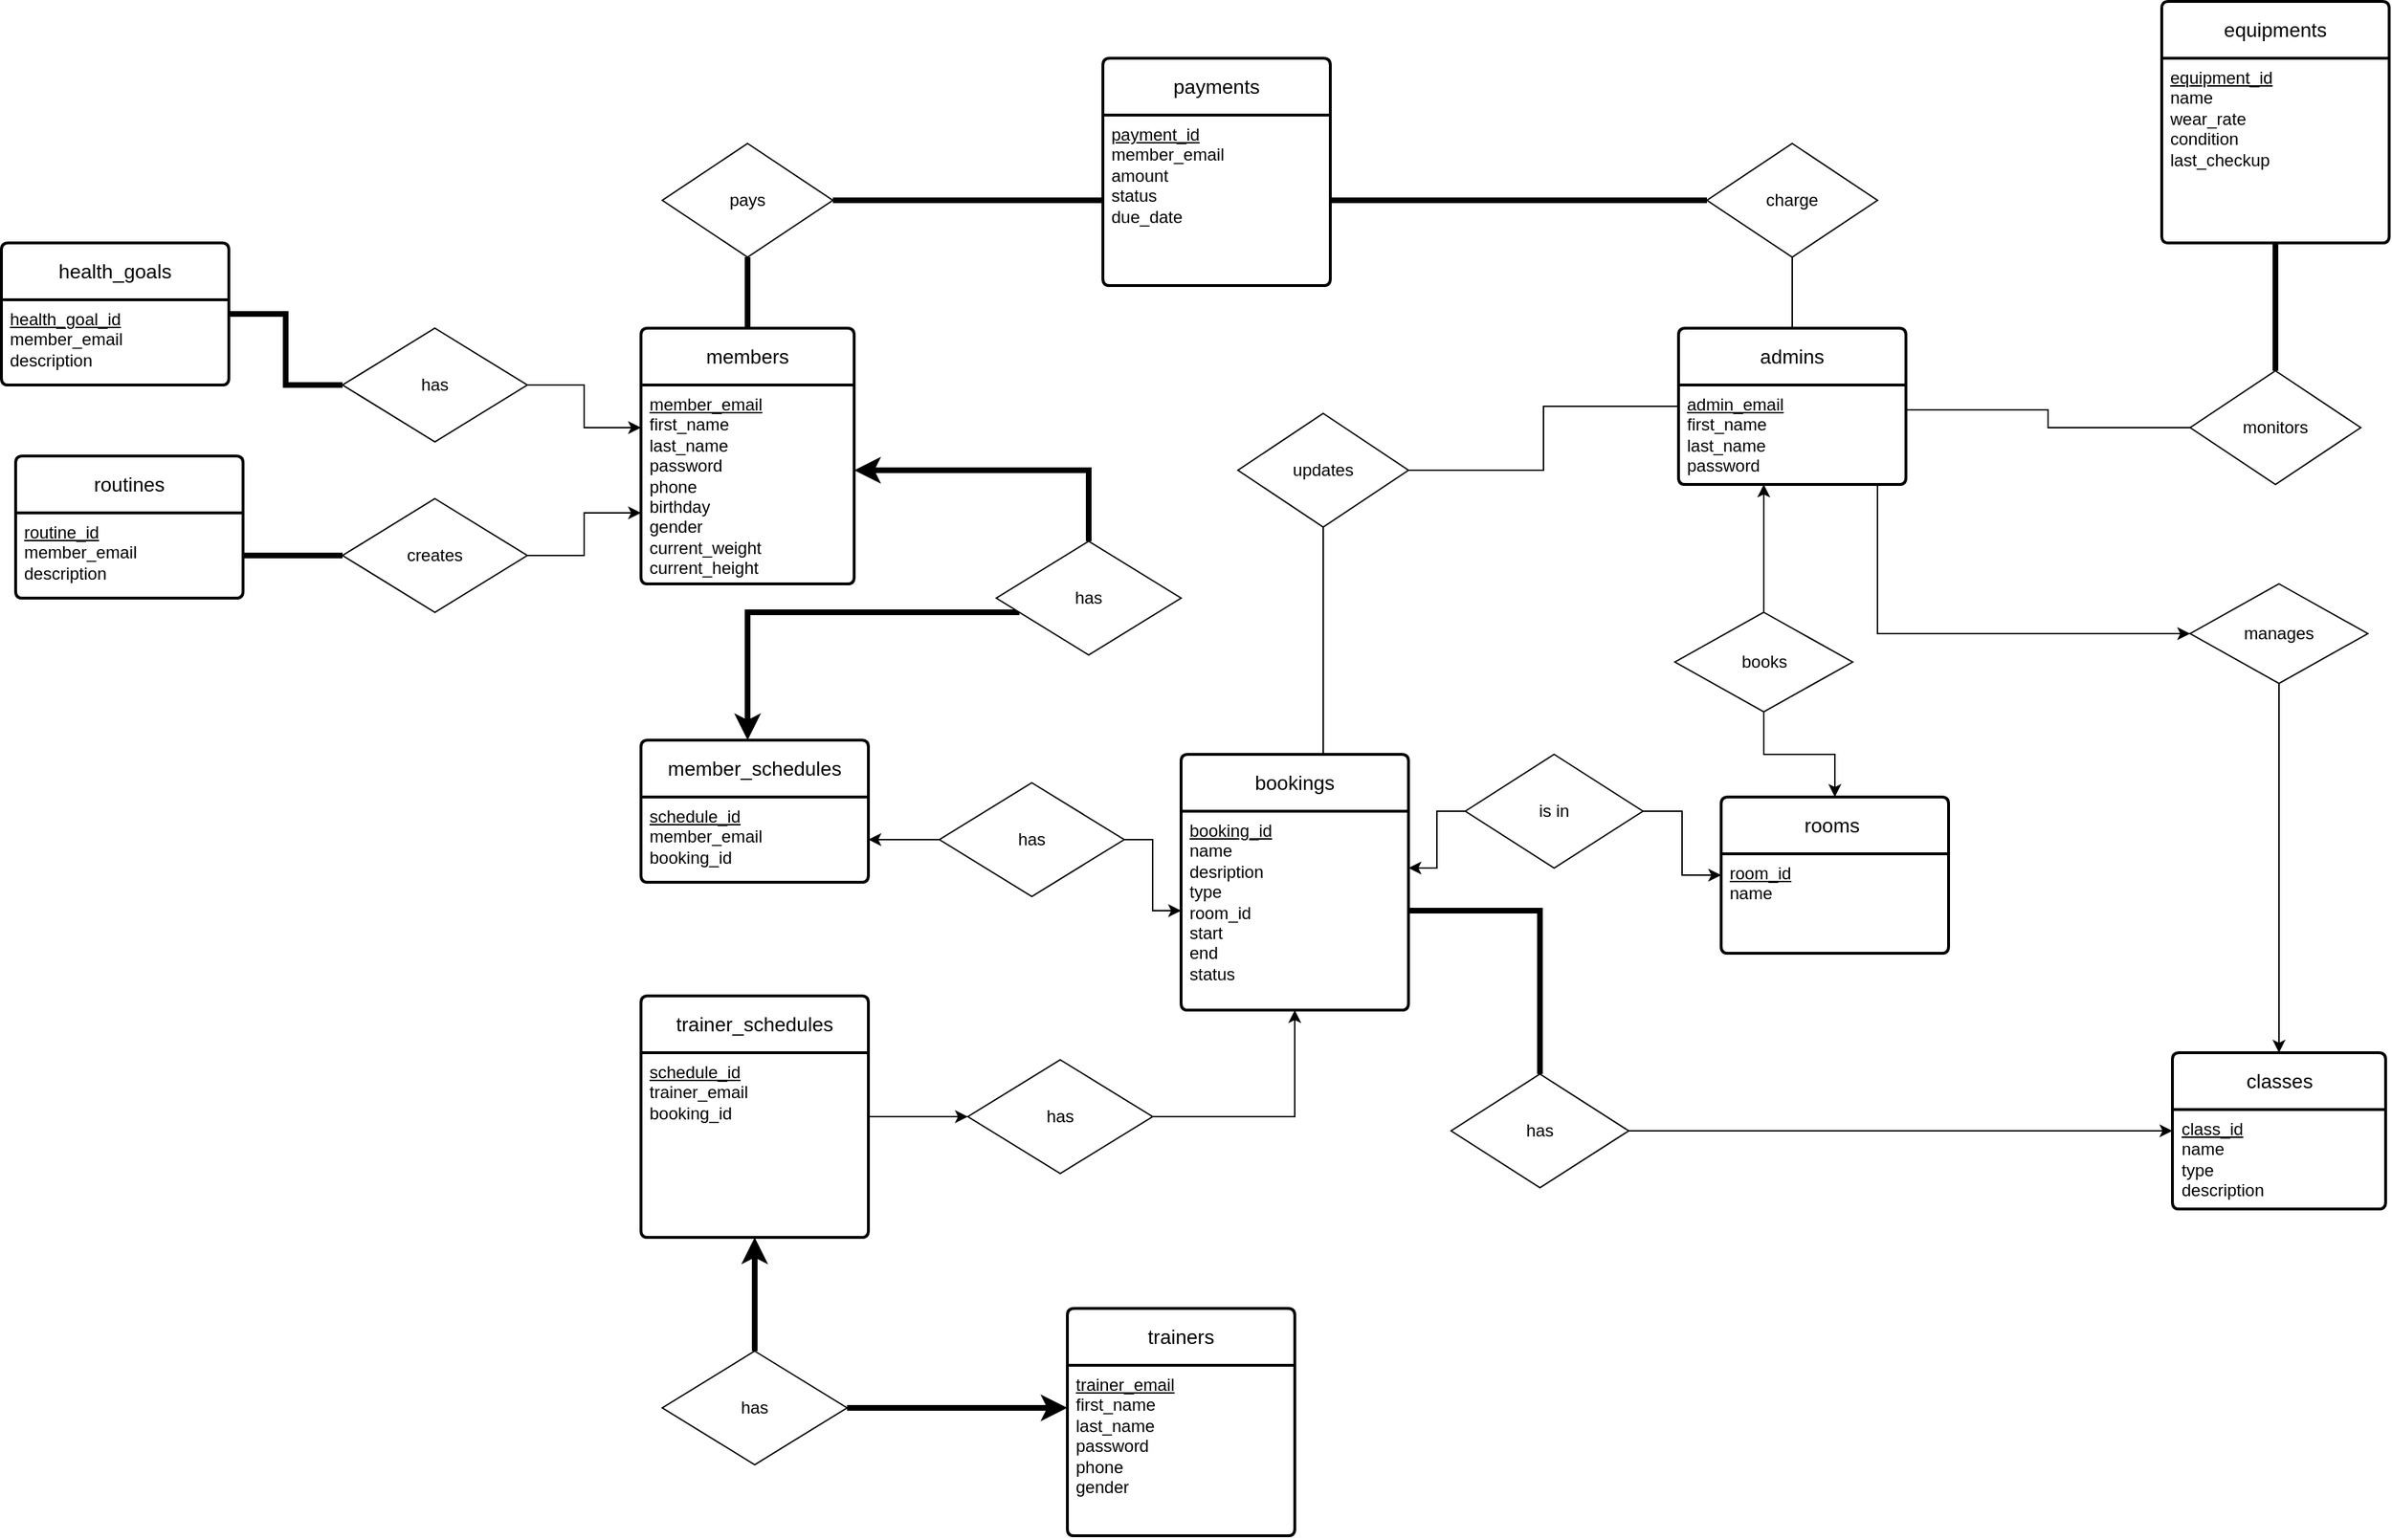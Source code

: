 <mxfile version="23.1.5" type="device" pages="3">
  <diagram name="uml" id="4G7bXzPP9IaNKN-uvetp">
    <mxGraphModel dx="2283" dy="798" grid="1" gridSize="10" guides="1" tooltips="1" connect="1" arrows="1" fold="1" page="0" pageScale="1" pageWidth="827" pageHeight="1169" math="0" shadow="0">
      <root>
        <mxCell id="0" />
        <mxCell id="1" parent="0" />
        <mxCell id="OYMvCbrC9KAhCQ8MRdoG-130" style="edgeStyle=orthogonalEdgeStyle;rounded=0;orthogonalLoop=1;jettySize=auto;html=1;exitX=0.5;exitY=0;exitDx=0;exitDy=0;entryX=0.5;entryY=1;entryDx=0;entryDy=0;endArrow=none;endFill=0;strokeWidth=4;" parent="1" source="kGv3nj2VXKhPonacH8l7-1" target="OYMvCbrC9KAhCQ8MRdoG-128" edge="1">
          <mxGeometry relative="1" as="geometry" />
        </mxCell>
        <mxCell id="kGv3nj2VXKhPonacH8l7-1" value="members" style="swimlane;childLayout=stackLayout;horizontal=1;startSize=40;horizontalStack=0;rounded=1;fontSize=14;fontStyle=0;strokeWidth=2;resizeParent=0;resizeLast=1;shadow=0;dashed=0;align=center;arcSize=4;whiteSpace=wrap;html=1;" parent="1" vertex="1">
          <mxGeometry x="-920" y="-50" width="150" height="180" as="geometry" />
        </mxCell>
        <mxCell id="kGv3nj2VXKhPonacH8l7-2" value="&lt;u&gt;member_email&lt;/u&gt;&lt;br&gt;&lt;div&gt;&lt;div&gt;&lt;div&gt;&lt;div&gt;&lt;/div&gt;&lt;/div&gt;&lt;/div&gt;&lt;div&gt;first_name&lt;/div&gt;&lt;div&gt;last_name&lt;/div&gt;&lt;div&gt;&lt;div&gt;password&lt;br&gt;&lt;div&gt;&lt;div&gt;&lt;span style=&quot;background-color: initial;&quot;&gt;phone&lt;/span&gt;&lt;br&gt;&lt;/div&gt;&lt;div&gt;birthday&lt;/div&gt;&lt;div&gt;gender&lt;/div&gt;&lt;div&gt;current_weight&lt;/div&gt;&lt;div&gt;current_height&lt;/div&gt;&lt;div&gt;&lt;br&gt;&lt;/div&gt;&lt;div&gt;&lt;br&gt;&lt;/div&gt;&lt;/div&gt;&lt;/div&gt;&lt;/div&gt;&lt;div&gt;&lt;br&gt;&lt;/div&gt;&lt;div&gt;&lt;br&gt;&lt;/div&gt;&lt;div&gt;&lt;br&gt;&lt;/div&gt;&lt;/div&gt;" style="align=left;strokeColor=none;fillColor=none;spacingLeft=4;fontSize=12;verticalAlign=top;resizable=0;rotatable=0;part=1;html=1;" parent="kGv3nj2VXKhPonacH8l7-1" vertex="1">
          <mxGeometry y="40" width="150" height="120" as="geometry" />
        </mxCell>
        <mxCell id="OYMvCbrC9KAhCQ8MRdoG-51" value="&lt;div&gt;&lt;div&gt;&lt;div&gt;&lt;br&gt;&lt;/div&gt;&lt;/div&gt;&lt;/div&gt;" style="align=left;strokeColor=none;fillColor=none;spacingLeft=4;fontSize=12;verticalAlign=top;resizable=0;rotatable=0;part=1;html=1;" parent="kGv3nj2VXKhPonacH8l7-1" vertex="1">
          <mxGeometry y="160" width="150" height="20" as="geometry" />
        </mxCell>
        <mxCell id="OYMvCbrC9KAhCQ8MRdoG-3" style="edgeStyle=orthogonalEdgeStyle;rounded=0;orthogonalLoop=1;jettySize=auto;html=1;exitX=0.5;exitY=1;exitDx=0;exitDy=0;" parent="kGv3nj2VXKhPonacH8l7-1" source="kGv3nj2VXKhPonacH8l7-2" target="kGv3nj2VXKhPonacH8l7-2" edge="1">
          <mxGeometry relative="1" as="geometry" />
        </mxCell>
        <mxCell id="OYMvCbrC9KAhCQ8MRdoG-1" value="trainers" style="swimlane;childLayout=stackLayout;horizontal=1;startSize=40;horizontalStack=0;rounded=1;fontSize=14;fontStyle=0;strokeWidth=2;resizeParent=0;resizeLast=1;shadow=0;align=center;arcSize=4;whiteSpace=wrap;html=1;" parent="1" vertex="1">
          <mxGeometry x="-620" y="640" width="160" height="160" as="geometry" />
        </mxCell>
        <mxCell id="OYMvCbrC9KAhCQ8MRdoG-2" value="&lt;div&gt;&lt;div&gt;&lt;u&gt;trainer_email&lt;/u&gt;&lt;/div&gt;&lt;div&gt;first_name&lt;/div&gt;&lt;div&gt;last_name&lt;/div&gt;&lt;div&gt;password&lt;/div&gt;&lt;div&gt;phone&lt;/div&gt;&lt;div&gt;gender&lt;/div&gt;&lt;div&gt;&lt;br&gt;&lt;/div&gt;&lt;div&gt;&lt;br&gt;&lt;/div&gt;&lt;/div&gt;" style="align=left;strokeColor=none;fillColor=none;spacingLeft=4;fontSize=12;verticalAlign=top;resizable=0;rotatable=0;part=1;html=1;" parent="OYMvCbrC9KAhCQ8MRdoG-1" vertex="1">
          <mxGeometry y="40" width="160" height="120" as="geometry" />
        </mxCell>
        <mxCell id="OYMvCbrC9KAhCQ8MRdoG-5" value="admins" style="swimlane;childLayout=stackLayout;horizontal=1;startSize=40;horizontalStack=0;rounded=1;fontSize=14;fontStyle=0;strokeWidth=2;resizeParent=0;resizeLast=1;shadow=0;dashed=0;align=center;arcSize=4;whiteSpace=wrap;html=1;" parent="1" vertex="1">
          <mxGeometry x="-190" y="-50" width="160" height="110" as="geometry" />
        </mxCell>
        <mxCell id="OYMvCbrC9KAhCQ8MRdoG-6" value="&lt;u&gt;admin_email&lt;/u&gt;&lt;br&gt;&lt;div&gt;&lt;div&gt;first_name&lt;/div&gt;&lt;div&gt;last_name&lt;/div&gt;&lt;div&gt;password&lt;/div&gt;&lt;div&gt;&lt;br&gt;&lt;/div&gt;&lt;div&gt;&lt;br&gt;&lt;/div&gt;&lt;div&gt;&lt;br&gt;&lt;/div&gt;&lt;div&gt;&lt;br&gt;&lt;/div&gt;&lt;/div&gt;" style="align=left;strokeColor=none;fillColor=none;spacingLeft=4;fontSize=12;verticalAlign=top;resizable=0;rotatable=0;part=1;html=1;" parent="OYMvCbrC9KAhCQ8MRdoG-5" vertex="1">
          <mxGeometry y="40" width="160" height="70" as="geometry" />
        </mxCell>
        <mxCell id="OYMvCbrC9KAhCQ8MRdoG-7" value="health_goals" style="swimlane;childLayout=stackLayout;horizontal=1;startSize=40;horizontalStack=0;rounded=1;fontSize=14;fontStyle=0;strokeWidth=2;resizeParent=0;resizeLast=1;shadow=0;dashed=0;align=center;arcSize=4;whiteSpace=wrap;html=1;" parent="1" vertex="1">
          <mxGeometry x="-1370" y="-110" width="160" height="100" as="geometry" />
        </mxCell>
        <mxCell id="OYMvCbrC9KAhCQ8MRdoG-8" value="&lt;div&gt;&lt;u&gt;health_goal_id&lt;/u&gt;&lt;/div&gt;&lt;div&gt;member_email&lt;/div&gt;&lt;div&gt;&lt;span style=&quot;background-color: initial;&quot;&gt;description&lt;/span&gt;&lt;/div&gt;&lt;div&gt;&lt;br&gt;&lt;/div&gt;" style="align=left;strokeColor=none;fillColor=none;spacingLeft=4;fontSize=12;verticalAlign=top;resizable=0;rotatable=0;part=1;html=1;" parent="OYMvCbrC9KAhCQ8MRdoG-7" vertex="1">
          <mxGeometry y="40" width="160" height="60" as="geometry" />
        </mxCell>
        <mxCell id="OYMvCbrC9KAhCQ8MRdoG-9" style="edgeStyle=orthogonalEdgeStyle;rounded=0;orthogonalLoop=1;jettySize=auto;html=1;exitX=0.5;exitY=1;exitDx=0;exitDy=0;" parent="OYMvCbrC9KAhCQ8MRdoG-7" source="OYMvCbrC9KAhCQ8MRdoG-8" target="OYMvCbrC9KAhCQ8MRdoG-8" edge="1">
          <mxGeometry relative="1" as="geometry" />
        </mxCell>
        <mxCell id="OYMvCbrC9KAhCQ8MRdoG-13" value="member_schedules" style="swimlane;childLayout=stackLayout;horizontal=1;startSize=40;horizontalStack=0;rounded=1;fontSize=14;fontStyle=0;strokeWidth=2;resizeParent=0;resizeLast=1;shadow=0;dashed=0;align=center;arcSize=4;whiteSpace=wrap;html=1;" parent="1" vertex="1">
          <mxGeometry x="-920" y="240" width="160" height="100" as="geometry" />
        </mxCell>
        <mxCell id="OYMvCbrC9KAhCQ8MRdoG-14" value="&lt;u&gt;schedule_id&lt;/u&gt;&lt;div&gt;member_email&lt;br&gt;&lt;div&gt;booking_id&lt;/div&gt;&lt;div&gt;&lt;u&gt;&lt;br&gt;&lt;/u&gt;&lt;/div&gt;&lt;div&gt;&lt;u&gt;&lt;br&gt;&lt;/u&gt;&lt;/div&gt;&lt;/div&gt;" style="align=left;strokeColor=none;fillColor=none;spacingLeft=4;fontSize=12;verticalAlign=top;resizable=0;rotatable=0;part=1;html=1;" parent="OYMvCbrC9KAhCQ8MRdoG-13" vertex="1">
          <mxGeometry y="40" width="160" height="60" as="geometry" />
        </mxCell>
        <mxCell id="OYMvCbrC9KAhCQ8MRdoG-15" style="edgeStyle=orthogonalEdgeStyle;rounded=0;orthogonalLoop=1;jettySize=auto;html=1;exitX=0.5;exitY=1;exitDx=0;exitDy=0;" parent="OYMvCbrC9KAhCQ8MRdoG-13" source="OYMvCbrC9KAhCQ8MRdoG-14" target="OYMvCbrC9KAhCQ8MRdoG-14" edge="1">
          <mxGeometry relative="1" as="geometry" />
        </mxCell>
        <mxCell id="OYMvCbrC9KAhCQ8MRdoG-20" value="classes" style="swimlane;childLayout=stackLayout;horizontal=1;startSize=40;horizontalStack=0;rounded=1;fontSize=14;fontStyle=0;strokeWidth=2;resizeParent=0;resizeLast=1;shadow=0;dashed=0;align=center;arcSize=4;whiteSpace=wrap;html=1;" parent="1" vertex="1">
          <mxGeometry x="157.5" y="460" width="150" height="110" as="geometry" />
        </mxCell>
        <mxCell id="OYMvCbrC9KAhCQ8MRdoG-21" value="&lt;div&gt;&lt;u&gt;class_id&lt;/u&gt;&lt;/div&gt;&lt;div&gt;name&lt;/div&gt;&lt;div&gt;&lt;span style=&quot;background-color: initial;&quot;&gt;type&amp;nbsp;&lt;/span&gt;&lt;br&gt;&lt;/div&gt;&lt;div&gt;description&lt;/div&gt;&lt;div&gt;&lt;br&gt;&lt;/div&gt;&lt;div&gt;&lt;br&gt;&lt;/div&gt;" style="align=left;strokeColor=none;fillColor=none;spacingLeft=4;fontSize=12;verticalAlign=top;resizable=0;rotatable=0;part=1;html=1;" parent="OYMvCbrC9KAhCQ8MRdoG-20" vertex="1">
          <mxGeometry y="40" width="150" height="70" as="geometry" />
        </mxCell>
        <mxCell id="OYMvCbrC9KAhCQ8MRdoG-22" style="edgeStyle=orthogonalEdgeStyle;rounded=0;orthogonalLoop=1;jettySize=auto;html=1;exitX=0.5;exitY=1;exitDx=0;exitDy=0;" parent="OYMvCbrC9KAhCQ8MRdoG-20" source="OYMvCbrC9KAhCQ8MRdoG-21" target="OYMvCbrC9KAhCQ8MRdoG-21" edge="1">
          <mxGeometry relative="1" as="geometry" />
        </mxCell>
        <mxCell id="OYMvCbrC9KAhCQ8MRdoG-155" style="edgeStyle=orthogonalEdgeStyle;rounded=0;orthogonalLoop=1;jettySize=auto;html=1;entryX=0.5;entryY=1;entryDx=0;entryDy=0;endArrow=none;endFill=0;" parent="1" source="MQTg_DrrZjfdQlE8PDyM-27" target="OYMvCbrC9KAhCQ8MRdoG-66" edge="1">
          <mxGeometry relative="1" as="geometry">
            <mxPoint x="-490" y="430" as="sourcePoint" />
            <Array as="points">
              <mxPoint x="-490" y="320" />
              <mxPoint x="-420" y="320" />
            </Array>
          </mxGeometry>
        </mxCell>
        <mxCell id="OYMvCbrC9KAhCQ8MRdoG-55" value="equipments" style="swimlane;childLayout=stackLayout;horizontal=1;startSize=40;horizontalStack=0;rounded=1;fontSize=14;fontStyle=0;strokeWidth=2;resizeParent=0;resizeLast=1;shadow=0;dashed=0;align=center;arcSize=4;whiteSpace=wrap;html=1;" parent="1" vertex="1">
          <mxGeometry x="150" y="-280" width="160" height="170" as="geometry" />
        </mxCell>
        <mxCell id="OYMvCbrC9KAhCQ8MRdoG-56" value="&lt;div&gt;&lt;div&gt;&lt;u&gt;equipment_id&lt;/u&gt;&lt;/div&gt;&lt;/div&gt;&lt;div&gt;name&lt;/div&gt;&lt;div&gt;wear_rate&lt;/div&gt;&lt;div&gt;condition&lt;/div&gt;&lt;div&gt;last_checkup&amp;nbsp;&lt;/div&gt;" style="align=left;strokeColor=none;fillColor=none;spacingLeft=4;fontSize=12;verticalAlign=top;resizable=0;rotatable=0;part=1;html=1;" parent="OYMvCbrC9KAhCQ8MRdoG-55" vertex="1">
          <mxGeometry y="40" width="160" height="130" as="geometry" />
        </mxCell>
        <mxCell id="OYMvCbrC9KAhCQ8MRdoG-157" style="edgeStyle=orthogonalEdgeStyle;rounded=0;orthogonalLoop=1;jettySize=auto;html=1;strokeWidth=1;endArrow=none;endFill=0;" parent="1" source="OYMvCbrC9KAhCQ8MRdoG-66" target="OYMvCbrC9KAhCQ8MRdoG-5" edge="1">
          <mxGeometry relative="1" as="geometry">
            <Array as="points" />
          </mxGeometry>
        </mxCell>
        <mxCell id="OYMvCbrC9KAhCQ8MRdoG-66" value="updates" style="rhombus;whiteSpace=wrap;html=1;" parent="1" vertex="1">
          <mxGeometry x="-500" y="10" width="120" height="80" as="geometry" />
        </mxCell>
        <mxCell id="OYMvCbrC9KAhCQ8MRdoG-72" value="payments" style="swimlane;childLayout=stackLayout;horizontal=1;startSize=40;horizontalStack=0;rounded=1;fontSize=14;fontStyle=0;strokeWidth=2;resizeParent=0;resizeLast=1;shadow=0;dashed=0;align=center;arcSize=4;whiteSpace=wrap;html=1;" parent="1" vertex="1">
          <mxGeometry x="-595" y="-240" width="160" height="160" as="geometry" />
        </mxCell>
        <mxCell id="OYMvCbrC9KAhCQ8MRdoG-73" value="&lt;div&gt;&lt;u&gt;payment_id&lt;/u&gt;&lt;/div&gt;member_email&lt;br&gt;&lt;div&gt;amount&lt;/div&gt;&lt;div&gt;status&lt;/div&gt;&lt;div&gt;due_date&lt;/div&gt;" style="align=left;strokeColor=none;fillColor=none;spacingLeft=4;fontSize=12;verticalAlign=top;resizable=0;rotatable=0;part=1;html=1;" parent="OYMvCbrC9KAhCQ8MRdoG-72" vertex="1">
          <mxGeometry y="40" width="160" height="120" as="geometry" />
        </mxCell>
        <mxCell id="OYMvCbrC9KAhCQ8MRdoG-74" style="edgeStyle=orthogonalEdgeStyle;rounded=0;orthogonalLoop=1;jettySize=auto;html=1;exitX=0.5;exitY=1;exitDx=0;exitDy=0;" parent="OYMvCbrC9KAhCQ8MRdoG-72" source="OYMvCbrC9KAhCQ8MRdoG-73" target="OYMvCbrC9KAhCQ8MRdoG-73" edge="1">
          <mxGeometry relative="1" as="geometry" />
        </mxCell>
        <mxCell id="S9ZsBL9XNkuuEp8Thbzr-3" style="edgeStyle=orthogonalEdgeStyle;rounded=0;orthogonalLoop=1;jettySize=auto;html=1;" edge="1" parent="1" source="OYMvCbrC9KAhCQ8MRdoG-76" target="S9ZsBL9XNkuuEp8Thbzr-2">
          <mxGeometry relative="1" as="geometry">
            <Array as="points">
              <mxPoint x="-760" y="490" />
              <mxPoint x="-760" y="490" />
            </Array>
          </mxGeometry>
        </mxCell>
        <mxCell id="OYMvCbrC9KAhCQ8MRdoG-76" value="trainer_schedules" style="swimlane;childLayout=stackLayout;horizontal=1;startSize=40;horizontalStack=0;rounded=1;fontSize=14;fontStyle=0;strokeWidth=2;resizeParent=0;resizeLast=1;shadow=0;dashed=0;align=center;arcSize=4;whiteSpace=wrap;html=1;" parent="1" vertex="1">
          <mxGeometry x="-920" y="420" width="160" height="170" as="geometry" />
        </mxCell>
        <mxCell id="OYMvCbrC9KAhCQ8MRdoG-77" value="&lt;u&gt;schedule_id&lt;/u&gt;&lt;div&gt;trainer_email&lt;/div&gt;&lt;div&gt;booking_id&lt;/div&gt;" style="align=left;strokeColor=none;fillColor=none;spacingLeft=4;fontSize=12;verticalAlign=top;resizable=0;rotatable=0;part=1;html=1;" parent="OYMvCbrC9KAhCQ8MRdoG-76" vertex="1">
          <mxGeometry y="40" width="160" height="130" as="geometry" />
        </mxCell>
        <mxCell id="OYMvCbrC9KAhCQ8MRdoG-89" value="has" style="rhombus;whiteSpace=wrap;html=1;" parent="1" vertex="1">
          <mxGeometry x="-350" y="475" width="125" height="80" as="geometry" />
        </mxCell>
        <mxCell id="OYMvCbrC9KAhCQ8MRdoG-131" style="edgeStyle=orthogonalEdgeStyle;rounded=0;orthogonalLoop=1;jettySize=auto;html=1;entryX=0;entryY=0.5;entryDx=0;entryDy=0;endArrow=none;endFill=0;strokeWidth=4;" parent="1" source="OYMvCbrC9KAhCQ8MRdoG-128" target="OYMvCbrC9KAhCQ8MRdoG-73" edge="1">
          <mxGeometry relative="1" as="geometry" />
        </mxCell>
        <mxCell id="OYMvCbrC9KAhCQ8MRdoG-128" value="pays" style="rhombus;whiteSpace=wrap;html=1;" parent="1" vertex="1">
          <mxGeometry x="-905" y="-180" width="120" height="80" as="geometry" />
        </mxCell>
        <mxCell id="OYMvCbrC9KAhCQ8MRdoG-134" style="edgeStyle=orthogonalEdgeStyle;rounded=0;orthogonalLoop=1;jettySize=auto;html=1;entryX=0.5;entryY=0;entryDx=0;entryDy=0;strokeWidth=1;endArrow=none;endFill=0;exitX=0.5;exitY=1;exitDx=0;exitDy=0;" parent="1" source="OYMvCbrC9KAhCQ8MRdoG-132" target="OYMvCbrC9KAhCQ8MRdoG-5" edge="1">
          <mxGeometry relative="1" as="geometry" />
        </mxCell>
        <mxCell id="OYMvCbrC9KAhCQ8MRdoG-132" value="charge" style="rhombus;whiteSpace=wrap;html=1;" parent="1" vertex="1">
          <mxGeometry x="-170" y="-180" width="120" height="80" as="geometry" />
        </mxCell>
        <mxCell id="OYMvCbrC9KAhCQ8MRdoG-133" style="edgeStyle=orthogonalEdgeStyle;rounded=0;orthogonalLoop=1;jettySize=auto;html=1;exitX=1;exitY=0.5;exitDx=0;exitDy=0;entryX=0;entryY=0.5;entryDx=0;entryDy=0;endArrow=none;endFill=0;strokeWidth=4;" parent="1" source="OYMvCbrC9KAhCQ8MRdoG-73" target="OYMvCbrC9KAhCQ8MRdoG-132" edge="1">
          <mxGeometry relative="1" as="geometry">
            <Array as="points">
              <mxPoint x="-250" y="-140" />
              <mxPoint x="-250" y="-140" />
            </Array>
          </mxGeometry>
        </mxCell>
        <mxCell id="OYMvCbrC9KAhCQ8MRdoG-138" style="edgeStyle=orthogonalEdgeStyle;rounded=0;orthogonalLoop=1;jettySize=auto;html=1;entryX=0.5;entryY=1;entryDx=0;entryDy=0;endArrow=none;endFill=0;strokeWidth=4;" parent="1" source="OYMvCbrC9KAhCQ8MRdoG-136" target="OYMvCbrC9KAhCQ8MRdoG-56" edge="1">
          <mxGeometry relative="1" as="geometry" />
        </mxCell>
        <mxCell id="OYMvCbrC9KAhCQ8MRdoG-136" value="monitors" style="rhombus;whiteSpace=wrap;html=1;" parent="1" vertex="1">
          <mxGeometry x="170" y="-20" width="120" height="80" as="geometry" />
        </mxCell>
        <mxCell id="OYMvCbrC9KAhCQ8MRdoG-159" style="edgeStyle=orthogonalEdgeStyle;rounded=0;orthogonalLoop=1;jettySize=auto;html=1;exitX=1;exitY=0.25;exitDx=0;exitDy=0;entryX=0;entryY=0.5;entryDx=0;entryDy=0;endArrow=none;endFill=0;" parent="1" source="OYMvCbrC9KAhCQ8MRdoG-6" target="OYMvCbrC9KAhCQ8MRdoG-136" edge="1">
          <mxGeometry relative="1" as="geometry" />
        </mxCell>
        <mxCell id="OYMvCbrC9KAhCQ8MRdoG-162" style="edgeStyle=orthogonalEdgeStyle;rounded=0;orthogonalLoop=1;jettySize=auto;html=1;entryX=0.5;entryY=0;entryDx=0;entryDy=0;" parent="1" source="OYMvCbrC9KAhCQ8MRdoG-160" target="OYMvCbrC9KAhCQ8MRdoG-20" edge="1">
          <mxGeometry relative="1" as="geometry" />
        </mxCell>
        <mxCell id="OYMvCbrC9KAhCQ8MRdoG-160" value="manages" style="rhombus;whiteSpace=wrap;html=1;" parent="1" vertex="1">
          <mxGeometry x="170" y="130" width="125" height="70" as="geometry" />
        </mxCell>
        <mxCell id="OYMvCbrC9KAhCQ8MRdoG-161" style="edgeStyle=orthogonalEdgeStyle;rounded=0;orthogonalLoop=1;jettySize=auto;html=1;entryX=0;entryY=0.5;entryDx=0;entryDy=0;" parent="1" target="OYMvCbrC9KAhCQ8MRdoG-160" edge="1" source="OYMvCbrC9KAhCQ8MRdoG-5">
          <mxGeometry relative="1" as="geometry">
            <Array as="points">
              <mxPoint x="-50" y="165" />
            </Array>
            <mxPoint x="-170" y="120" as="sourcePoint" />
            <mxPoint x="-160" y="240" as="targetPoint" />
          </mxGeometry>
        </mxCell>
        <mxCell id="OYMvCbrC9KAhCQ8MRdoG-163" style="edgeStyle=orthogonalEdgeStyle;rounded=0;orthogonalLoop=1;jettySize=auto;html=1;strokeWidth=4;endArrow=none;endFill=0;" parent="1" source="MQTg_DrrZjfdQlE8PDyM-28" target="OYMvCbrC9KAhCQ8MRdoG-89" edge="1">
          <mxGeometry relative="1" as="geometry">
            <Array as="points" />
            <mxPoint x="-450" y="540.0" as="sourcePoint" />
          </mxGeometry>
        </mxCell>
        <mxCell id="OYMvCbrC9KAhCQ8MRdoG-164" style="edgeStyle=orthogonalEdgeStyle;rounded=0;orthogonalLoop=1;jettySize=auto;html=1;exitX=1;exitY=0.5;exitDx=0;exitDy=0;" parent="1" source="OYMvCbrC9KAhCQ8MRdoG-89" target="OYMvCbrC9KAhCQ8MRdoG-20" edge="1">
          <mxGeometry relative="1" as="geometry">
            <Array as="points" />
          </mxGeometry>
        </mxCell>
        <mxCell id="VX4ggcvhtz2IHD30wVEg-1" style="edgeStyle=orthogonalEdgeStyle;rounded=0;orthogonalLoop=1;jettySize=auto;html=1;entryX=0;entryY=0.25;entryDx=0;entryDy=0;strokeWidth=4;" parent="1" source="OYMvCbrC9KAhCQ8MRdoG-165" target="OYMvCbrC9KAhCQ8MRdoG-2" edge="1">
          <mxGeometry relative="1" as="geometry" />
        </mxCell>
        <mxCell id="OYMvCbrC9KAhCQ8MRdoG-165" value="has" style="rhombus;whiteSpace=wrap;html=1;" parent="1" vertex="1">
          <mxGeometry x="-905" y="670" width="130" height="80" as="geometry" />
        </mxCell>
        <mxCell id="OYMvCbrC9KAhCQ8MRdoG-168" style="edgeStyle=orthogonalEdgeStyle;rounded=0;orthogonalLoop=1;jettySize=auto;html=1;strokeWidth=4;" parent="1" source="OYMvCbrC9KAhCQ8MRdoG-165" target="OYMvCbrC9KAhCQ8MRdoG-76" edge="1">
          <mxGeometry relative="1" as="geometry" />
        </mxCell>
        <mxCell id="OYMvCbrC9KAhCQ8MRdoG-172" style="edgeStyle=orthogonalEdgeStyle;rounded=0;orthogonalLoop=1;jettySize=auto;html=1;strokeWidth=4;" parent="1" source="OYMvCbrC9KAhCQ8MRdoG-171" target="kGv3nj2VXKhPonacH8l7-1" edge="1">
          <mxGeometry relative="1" as="geometry">
            <Array as="points">
              <mxPoint x="-740" y="50" />
              <mxPoint x="-740" y="50" />
            </Array>
          </mxGeometry>
        </mxCell>
        <mxCell id="OYMvCbrC9KAhCQ8MRdoG-173" style="edgeStyle=orthogonalEdgeStyle;rounded=0;orthogonalLoop=1;jettySize=auto;html=1;strokeWidth=4;" parent="1" source="OYMvCbrC9KAhCQ8MRdoG-171" target="OYMvCbrC9KAhCQ8MRdoG-13" edge="1">
          <mxGeometry relative="1" as="geometry">
            <Array as="points">
              <mxPoint x="-845" y="150" />
            </Array>
          </mxGeometry>
        </mxCell>
        <mxCell id="OYMvCbrC9KAhCQ8MRdoG-171" value="has" style="rhombus;whiteSpace=wrap;html=1;" parent="1" vertex="1">
          <mxGeometry x="-670" y="100" width="130" height="80" as="geometry" />
        </mxCell>
        <mxCell id="OYMvCbrC9KAhCQ8MRdoG-183" style="edgeStyle=orthogonalEdgeStyle;rounded=0;orthogonalLoop=1;jettySize=auto;html=1;entryX=0;entryY=0.25;entryDx=0;entryDy=0;strokeWidth=1;endArrow=classic;endFill=1;" parent="1" source="OYMvCbrC9KAhCQ8MRdoG-182" target="kGv3nj2VXKhPonacH8l7-2" edge="1">
          <mxGeometry relative="1" as="geometry" />
        </mxCell>
        <mxCell id="OYMvCbrC9KAhCQ8MRdoG-185" style="edgeStyle=orthogonalEdgeStyle;rounded=0;orthogonalLoop=1;jettySize=auto;html=1;entryX=1;entryY=0.5;entryDx=0;entryDy=0;strokeWidth=4;endArrow=none;endFill=0;" parent="1" source="OYMvCbrC9KAhCQ8MRdoG-182" target="OYMvCbrC9KAhCQ8MRdoG-7" edge="1">
          <mxGeometry relative="1" as="geometry" />
        </mxCell>
        <mxCell id="OYMvCbrC9KAhCQ8MRdoG-182" value="has" style="rhombus;whiteSpace=wrap;html=1;" parent="1" vertex="1">
          <mxGeometry x="-1130" y="-50" width="130" height="80" as="geometry" />
        </mxCell>
        <mxCell id="OYMvCbrC9KAhCQ8MRdoG-186" value="routines" style="swimlane;childLayout=stackLayout;horizontal=1;startSize=40;horizontalStack=0;rounded=1;fontSize=14;fontStyle=0;strokeWidth=2;resizeParent=0;resizeLast=1;shadow=0;dashed=0;align=center;arcSize=4;whiteSpace=wrap;html=1;" parent="1" vertex="1">
          <mxGeometry x="-1360" y="40" width="160" height="100" as="geometry" />
        </mxCell>
        <mxCell id="OYMvCbrC9KAhCQ8MRdoG-187" value="&lt;div&gt;&lt;u&gt;routine_id&lt;/u&gt;&lt;/div&gt;&lt;div&gt;member_email&lt;span style=&quot;background-color: initial;&quot;&gt;&lt;br&gt;&lt;/span&gt;&lt;/div&gt;&lt;div&gt;&lt;span style=&quot;background-color: initial;&quot;&gt;description&lt;/span&gt;&lt;br&gt;&lt;/div&gt;" style="align=left;strokeColor=none;fillColor=none;spacingLeft=4;fontSize=12;verticalAlign=top;resizable=0;rotatable=0;part=1;html=1;" parent="OYMvCbrC9KAhCQ8MRdoG-186" vertex="1">
          <mxGeometry y="40" width="160" height="60" as="geometry" />
        </mxCell>
        <mxCell id="OYMvCbrC9KAhCQ8MRdoG-188" style="edgeStyle=orthogonalEdgeStyle;rounded=0;orthogonalLoop=1;jettySize=auto;html=1;exitX=0.5;exitY=1;exitDx=0;exitDy=0;" parent="OYMvCbrC9KAhCQ8MRdoG-186" source="OYMvCbrC9KAhCQ8MRdoG-187" target="OYMvCbrC9KAhCQ8MRdoG-187" edge="1">
          <mxGeometry relative="1" as="geometry" />
        </mxCell>
        <mxCell id="OYMvCbrC9KAhCQ8MRdoG-190" style="edgeStyle=orthogonalEdgeStyle;rounded=0;orthogonalLoop=1;jettySize=auto;html=1;entryX=0;entryY=0.75;entryDx=0;entryDy=0;strokeWidth=1;endArrow=classic;endFill=1;" parent="1" source="OYMvCbrC9KAhCQ8MRdoG-189" target="kGv3nj2VXKhPonacH8l7-2" edge="1">
          <mxGeometry relative="1" as="geometry" />
        </mxCell>
        <mxCell id="OYMvCbrC9KAhCQ8MRdoG-191" style="edgeStyle=orthogonalEdgeStyle;rounded=0;orthogonalLoop=1;jettySize=auto;html=1;exitX=0;exitY=0.5;exitDx=0;exitDy=0;entryX=1;entryY=0.5;entryDx=0;entryDy=0;strokeWidth=4;endArrow=none;endFill=0;" parent="1" source="OYMvCbrC9KAhCQ8MRdoG-189" target="OYMvCbrC9KAhCQ8MRdoG-187" edge="1">
          <mxGeometry relative="1" as="geometry" />
        </mxCell>
        <mxCell id="OYMvCbrC9KAhCQ8MRdoG-189" value="creates" style="rhombus;whiteSpace=wrap;html=1;" parent="1" vertex="1">
          <mxGeometry x="-1130" y="70" width="130" height="80" as="geometry" />
        </mxCell>
        <mxCell id="VX4ggcvhtz2IHD30wVEg-6" value="rooms&amp;nbsp;" style="swimlane;childLayout=stackLayout;horizontal=1;startSize=40;horizontalStack=0;rounded=1;fontSize=14;fontStyle=0;strokeWidth=2;resizeParent=0;resizeLast=1;shadow=0;dashed=0;align=center;arcSize=4;whiteSpace=wrap;html=1;" parent="1" vertex="1">
          <mxGeometry x="-160" y="280" width="160" height="110" as="geometry" />
        </mxCell>
        <mxCell id="VX4ggcvhtz2IHD30wVEg-7" value="&lt;div&gt;&lt;u&gt;room_id&lt;/u&gt;&lt;/div&gt;&lt;div&gt;name&lt;/div&gt;" style="align=left;strokeColor=none;fillColor=none;spacingLeft=4;fontSize=12;verticalAlign=top;resizable=0;rotatable=0;part=1;html=1;" parent="VX4ggcvhtz2IHD30wVEg-6" vertex="1">
          <mxGeometry y="40" width="160" height="70" as="geometry" />
        </mxCell>
        <mxCell id="VX4ggcvhtz2IHD30wVEg-8" style="edgeStyle=orthogonalEdgeStyle;rounded=0;orthogonalLoop=1;jettySize=auto;html=1;exitX=0.5;exitY=1;exitDx=0;exitDy=0;" parent="VX4ggcvhtz2IHD30wVEg-6" source="VX4ggcvhtz2IHD30wVEg-7" target="VX4ggcvhtz2IHD30wVEg-7" edge="1">
          <mxGeometry relative="1" as="geometry" />
        </mxCell>
        <mxCell id="VX4ggcvhtz2IHD30wVEg-12" style="edgeStyle=orthogonalEdgeStyle;rounded=0;orthogonalLoop=1;jettySize=auto;html=1;" parent="1" source="VX4ggcvhtz2IHD30wVEg-9" target="OYMvCbrC9KAhCQ8MRdoG-5" edge="1">
          <mxGeometry relative="1" as="geometry">
            <Array as="points">
              <mxPoint x="-140" y="170" />
            </Array>
          </mxGeometry>
        </mxCell>
        <mxCell id="VX4ggcvhtz2IHD30wVEg-13" style="edgeStyle=orthogonalEdgeStyle;rounded=0;orthogonalLoop=1;jettySize=auto;html=1;" parent="1" source="VX4ggcvhtz2IHD30wVEg-9" target="VX4ggcvhtz2IHD30wVEg-6" edge="1">
          <mxGeometry relative="1" as="geometry" />
        </mxCell>
        <mxCell id="VX4ggcvhtz2IHD30wVEg-9" value="books" style="rhombus;whiteSpace=wrap;html=1;" parent="1" vertex="1">
          <mxGeometry x="-192.5" y="150" width="125" height="70" as="geometry" />
        </mxCell>
        <mxCell id="MQTg_DrrZjfdQlE8PDyM-27" value="bookings" style="swimlane;childLayout=stackLayout;horizontal=1;startSize=40;horizontalStack=0;rounded=1;fontSize=14;fontStyle=0;strokeWidth=2;resizeParent=0;resizeLast=1;shadow=0;dashed=0;align=center;arcSize=4;whiteSpace=wrap;html=1;" parent="1" vertex="1">
          <mxGeometry x="-540" y="250" width="160" height="180" as="geometry" />
        </mxCell>
        <mxCell id="MQTg_DrrZjfdQlE8PDyM-28" value="&lt;div&gt;&lt;u&gt;booking_id&lt;/u&gt;&lt;/div&gt;&lt;div&gt;name&lt;/div&gt;&lt;div&gt;desription&lt;/div&gt;&lt;div&gt;type&lt;/div&gt;&lt;div&gt;room_id&lt;/div&gt;&lt;div&gt;start&lt;/div&gt;&lt;div&gt;end&lt;/div&gt;&lt;div&gt;status&lt;/div&gt;" style="align=left;strokeColor=none;fillColor=none;spacingLeft=4;fontSize=12;verticalAlign=top;resizable=0;rotatable=0;part=1;html=1;" parent="MQTg_DrrZjfdQlE8PDyM-27" vertex="1">
          <mxGeometry y="40" width="160" height="140" as="geometry" />
        </mxCell>
        <mxCell id="MQTg_DrrZjfdQlE8PDyM-29" style="edgeStyle=orthogonalEdgeStyle;rounded=0;orthogonalLoop=1;jettySize=auto;html=1;exitX=0.5;exitY=1;exitDx=0;exitDy=0;" parent="MQTg_DrrZjfdQlE8PDyM-27" source="MQTg_DrrZjfdQlE8PDyM-28" target="MQTg_DrrZjfdQlE8PDyM-28" edge="1">
          <mxGeometry relative="1" as="geometry" />
        </mxCell>
        <mxCell id="S9ZsBL9XNkuuEp8Thbzr-10" style="edgeStyle=orthogonalEdgeStyle;rounded=0;orthogonalLoop=1;jettySize=auto;html=1;" edge="1" parent="1" source="S9ZsBL9XNkuuEp8Thbzr-2" target="MQTg_DrrZjfdQlE8PDyM-27">
          <mxGeometry relative="1" as="geometry" />
        </mxCell>
        <mxCell id="S9ZsBL9XNkuuEp8Thbzr-2" value="has" style="rhombus;whiteSpace=wrap;html=1;" vertex="1" parent="1">
          <mxGeometry x="-690" y="465" width="130" height="80" as="geometry" />
        </mxCell>
        <mxCell id="S9ZsBL9XNkuuEp8Thbzr-8" style="edgeStyle=orthogonalEdgeStyle;rounded=0;orthogonalLoop=1;jettySize=auto;html=1;" edge="1" parent="1" source="S9ZsBL9XNkuuEp8Thbzr-7" target="OYMvCbrC9KAhCQ8MRdoG-14">
          <mxGeometry relative="1" as="geometry" />
        </mxCell>
        <mxCell id="S9ZsBL9XNkuuEp8Thbzr-9" style="edgeStyle=orthogonalEdgeStyle;rounded=0;orthogonalLoop=1;jettySize=auto;html=1;" edge="1" parent="1" source="S9ZsBL9XNkuuEp8Thbzr-7" target="MQTg_DrrZjfdQlE8PDyM-28">
          <mxGeometry relative="1" as="geometry" />
        </mxCell>
        <mxCell id="S9ZsBL9XNkuuEp8Thbzr-7" value="has" style="rhombus;whiteSpace=wrap;html=1;" vertex="1" parent="1">
          <mxGeometry x="-710" y="270" width="130" height="80" as="geometry" />
        </mxCell>
        <mxCell id="S9ZsBL9XNkuuEp8Thbzr-17" style="edgeStyle=orthogonalEdgeStyle;rounded=0;orthogonalLoop=1;jettySize=auto;html=1;" edge="1" parent="1" source="S9ZsBL9XNkuuEp8Thbzr-15" target="MQTg_DrrZjfdQlE8PDyM-28">
          <mxGeometry relative="1" as="geometry">
            <Array as="points">
              <mxPoint x="-360" y="290" />
              <mxPoint x="-360" y="330" />
            </Array>
          </mxGeometry>
        </mxCell>
        <mxCell id="S9ZsBL9XNkuuEp8Thbzr-19" style="edgeStyle=orthogonalEdgeStyle;rounded=0;orthogonalLoop=1;jettySize=auto;html=1;" edge="1" parent="1" source="S9ZsBL9XNkuuEp8Thbzr-15" target="VX4ggcvhtz2IHD30wVEg-6">
          <mxGeometry relative="1" as="geometry" />
        </mxCell>
        <mxCell id="S9ZsBL9XNkuuEp8Thbzr-15" value="is in" style="rhombus;whiteSpace=wrap;html=1;" vertex="1" parent="1">
          <mxGeometry x="-340" y="250" width="125" height="80" as="geometry" />
        </mxCell>
      </root>
    </mxGraphModel>
  </diagram>
  <diagram id="JwAp4_Q37c1Jr8V4Xw6G" name="er-model-diagram">
    <mxGraphModel dx="1566" dy="427" grid="1" gridSize="10" guides="1" tooltips="1" connect="1" arrows="1" fold="1" page="0" pageScale="1" pageWidth="827" pageHeight="1169" math="0" shadow="0">
      <root>
        <mxCell id="0" />
        <mxCell id="1" parent="0" />
        <mxCell id="FQMNUi0kcbmkmCiDhAsP-1" value="" style="ellipse;whiteSpace=wrap;html=1;perimeterSpacing=0;strokeWidth=1;strokeColor=default;fillStyle=dots;fillColor=none;shadow=0;rotation=0;" vertex="1" parent="1">
          <mxGeometry x="-242" y="920" width="124" height="44" as="geometry" />
        </mxCell>
        <mxCell id="gKeI_kZQplGA1f-8Si3d-27" style="edgeStyle=orthogonalEdgeStyle;rounded=1;orthogonalLoop=1;jettySize=auto;html=1;curved=0;" parent="1" source="gKeI_kZQplGA1f-8Si3d-19" target="gKeI_kZQplGA1f-8Si3d-25" edge="1">
          <mxGeometry relative="1" as="geometry" />
        </mxCell>
        <mxCell id="gKeI_kZQplGA1f-8Si3d-29" style="edgeStyle=orthogonalEdgeStyle;rounded=1;orthogonalLoop=1;jettySize=auto;html=1;strokeColor=default;align=center;verticalAlign=middle;fontFamily=Helvetica;fontSize=11;fontColor=default;labelBackgroundColor=default;endArrow=classic;" parent="1" source="gKeI_kZQplGA1f-8Si3d-19" target="gKeI_kZQplGA1f-8Si3d-26" edge="1">
          <mxGeometry relative="1" as="geometry">
            <Array as="points">
              <mxPoint x="-180" y="780.0" />
              <mxPoint x="-300" y="780.0" />
            </Array>
          </mxGeometry>
        </mxCell>
        <mxCell id="gKeI_kZQplGA1f-8Si3d-36" style="edgeStyle=orthogonalEdgeStyle;rounded=1;orthogonalLoop=1;jettySize=auto;html=1;strokeColor=default;align=center;verticalAlign=middle;fontFamily=Helvetica;fontSize=11;fontColor=default;labelBackgroundColor=default;endArrow=classic;" parent="1" source="gKeI_kZQplGA1f-8Si3d-19" target="gKeI_kZQplGA1f-8Si3d-34" edge="1">
          <mxGeometry relative="1" as="geometry" />
        </mxCell>
        <mxCell id="gKeI_kZQplGA1f-8Si3d-37" style="edgeStyle=orthogonalEdgeStyle;rounded=1;orthogonalLoop=1;jettySize=auto;html=1;strokeColor=default;align=center;verticalAlign=middle;fontFamily=Helvetica;fontSize=11;fontColor=default;labelBackgroundColor=default;endArrow=classic;" parent="1" source="gKeI_kZQplGA1f-8Si3d-19" target="gKeI_kZQplGA1f-8Si3d-30" edge="1">
          <mxGeometry relative="1" as="geometry">
            <Array as="points">
              <mxPoint x="-180" y="780.0" />
              <mxPoint x="-60" y="780.0" />
            </Array>
          </mxGeometry>
        </mxCell>
        <mxCell id="gKeI_kZQplGA1f-8Si3d-38" style="edgeStyle=orthogonalEdgeStyle;rounded=1;orthogonalLoop=1;jettySize=auto;html=1;strokeColor=default;align=center;verticalAlign=middle;fontFamily=Helvetica;fontSize=11;fontColor=default;labelBackgroundColor=default;endArrow=classic;" parent="1" source="gKeI_kZQplGA1f-8Si3d-19" target="gKeI_kZQplGA1f-8Si3d-33" edge="1">
          <mxGeometry relative="1" as="geometry">
            <Array as="points">
              <mxPoint x="-180" y="860.0" />
              <mxPoint x="-300" y="860.0" />
            </Array>
          </mxGeometry>
        </mxCell>
        <mxCell id="gKeI_kZQplGA1f-8Si3d-39" style="edgeStyle=orthogonalEdgeStyle;rounded=1;orthogonalLoop=1;jettySize=auto;html=1;strokeColor=default;align=center;verticalAlign=middle;fontFamily=Helvetica;fontSize=11;fontColor=default;labelBackgroundColor=default;endArrow=classic;" parent="1" source="gKeI_kZQplGA1f-8Si3d-19" target="Qj5-366TSPNAFrrkkzYG-3" edge="1">
          <mxGeometry relative="1" as="geometry">
            <mxPoint x="-180" y="920.0" as="targetPoint" />
          </mxGeometry>
        </mxCell>
        <mxCell id="gKeI_kZQplGA1f-8Si3d-40" style="edgeStyle=orthogonalEdgeStyle;rounded=1;orthogonalLoop=1;jettySize=auto;html=1;strokeColor=default;align=center;verticalAlign=middle;fontFamily=Helvetica;fontSize=11;fontColor=default;labelBackgroundColor=default;endArrow=classic;" parent="1" source="gKeI_kZQplGA1f-8Si3d-19" target="gKeI_kZQplGA1f-8Si3d-31" edge="1">
          <mxGeometry relative="1" as="geometry">
            <Array as="points">
              <mxPoint x="-180" y="860.0" />
              <mxPoint x="-60" y="860.0" />
            </Array>
          </mxGeometry>
        </mxCell>
        <mxCell id="gKeI_kZQplGA1f-8Si3d-19" value="Evaluator" style="rounded=1;whiteSpace=wrap;html=1;" parent="1" vertex="1">
          <mxGeometry x="-240" y="640.0" width="120" height="40" as="geometry" />
        </mxCell>
        <mxCell id="jd8WECSUF2KnB91BpAIE-6" style="edgeStyle=orthogonalEdgeStyle;rounded=1;orthogonalLoop=1;jettySize=auto;html=1;strokeColor=default;align=center;verticalAlign=middle;fontFamily=Helvetica;fontSize=11;fontColor=default;labelBackgroundColor=default;endArrow=classic;" parent="1" source="gKeI_kZQplGA1f-8Si3d-20" target="jd8WECSUF2KnB91BpAIE-1" edge="1">
          <mxGeometry relative="1" as="geometry" />
        </mxCell>
        <mxCell id="jd8WECSUF2KnB91BpAIE-7" style="edgeStyle=orthogonalEdgeStyle;rounded=1;orthogonalLoop=1;jettySize=auto;html=1;strokeColor=default;align=center;verticalAlign=middle;fontFamily=Helvetica;fontSize=11;fontColor=default;labelBackgroundColor=default;endArrow=classic;" parent="1" source="gKeI_kZQplGA1f-8Si3d-20" target="jd8WECSUF2KnB91BpAIE-2" edge="1">
          <mxGeometry relative="1" as="geometry" />
        </mxCell>
        <mxCell id="jd8WECSUF2KnB91BpAIE-8" style="edgeStyle=orthogonalEdgeStyle;rounded=1;orthogonalLoop=1;jettySize=auto;html=1;strokeColor=default;align=center;verticalAlign=middle;fontFamily=Helvetica;fontSize=11;fontColor=default;labelBackgroundColor=default;endArrow=classic;" parent="1" source="gKeI_kZQplGA1f-8Si3d-20" target="jd8WECSUF2KnB91BpAIE-4" edge="1">
          <mxGeometry relative="1" as="geometry">
            <Array as="points">
              <mxPoint x="380" y="620" />
              <mxPoint x="500" y="620" />
            </Array>
          </mxGeometry>
        </mxCell>
        <mxCell id="jd8WECSUF2KnB91BpAIE-9" style="edgeStyle=orthogonalEdgeStyle;rounded=1;orthogonalLoop=1;jettySize=auto;html=1;strokeColor=default;align=center;verticalAlign=middle;fontFamily=Helvetica;fontSize=11;fontColor=default;labelBackgroundColor=default;endArrow=classic;" parent="1" source="gKeI_kZQplGA1f-8Si3d-20" target="gKeI_kZQplGA1f-8Si3d-42" edge="1">
          <mxGeometry relative="1" as="geometry">
            <Array as="points">
              <mxPoint x="380" y="620" />
              <mxPoint x="260" y="620" />
            </Array>
          </mxGeometry>
        </mxCell>
        <mxCell id="jd8WECSUF2KnB91BpAIE-32" style="rounded=1;orthogonalLoop=1;jettySize=auto;html=1;strokeColor=default;align=center;verticalAlign=middle;fontFamily=Helvetica;fontSize=11;fontColor=default;labelBackgroundColor=default;endArrow=none;endFill=0;targetPerimeterSpacing=0;strokeWidth=1;shape=link;" parent="1" source="gKeI_kZQplGA1f-8Si3d-20" target="jd8WECSUF2KnB91BpAIE-31" edge="1">
          <mxGeometry relative="1" as="geometry" />
        </mxCell>
        <mxCell id="f9HYgfixdXSyPgKYfVvg-1" value="M" style="edgeLabel;html=1;align=center;verticalAlign=middle;resizable=0;points=[];fontFamily=Helvetica;fontSize=11;fontColor=default;labelBackgroundColor=default;" parent="jd8WECSUF2KnB91BpAIE-32" vertex="1" connectable="0">
          <mxGeometry x="-0.037" y="-3" relative="1" as="geometry">
            <mxPoint x="-5" y="-5" as="offset" />
          </mxGeometry>
        </mxCell>
        <mxCell id="gKeI_kZQplGA1f-8Si3d-20" value="Manuscript" style="rounded=1;whiteSpace=wrap;html=1;" parent="1" vertex="1">
          <mxGeometry x="320" y="720" width="120" height="40" as="geometry" />
        </mxCell>
        <mxCell id="jd8WECSUF2KnB91BpAIE-28" style="edgeStyle=orthogonalEdgeStyle;rounded=1;orthogonalLoop=1;jettySize=auto;html=1;strokeColor=default;align=center;verticalAlign=middle;fontFamily=Helvetica;fontSize=11;fontColor=default;labelBackgroundColor=default;endArrow=classic;" parent="1" source="gKeI_kZQplGA1f-8Si3d-21" target="jd8WECSUF2KnB91BpAIE-26" edge="1">
          <mxGeometry relative="1" as="geometry" />
        </mxCell>
        <mxCell id="jd8WECSUF2KnB91BpAIE-29" style="edgeStyle=orthogonalEdgeStyle;rounded=1;orthogonalLoop=1;jettySize=auto;html=1;strokeColor=default;align=center;verticalAlign=middle;fontFamily=Helvetica;fontSize=11;fontColor=default;labelBackgroundColor=default;endArrow=classic;" parent="1" source="gKeI_kZQplGA1f-8Si3d-21" target="jd8WECSUF2KnB91BpAIE-27" edge="1">
          <mxGeometry relative="1" as="geometry" />
        </mxCell>
        <mxCell id="jd8WECSUF2KnB91BpAIE-30" style="edgeStyle=orthogonalEdgeStyle;rounded=1;orthogonalLoop=1;jettySize=auto;html=1;strokeColor=default;align=center;verticalAlign=middle;fontFamily=Helvetica;fontSize=11;fontColor=default;labelBackgroundColor=default;endArrow=classic;" parent="1" source="gKeI_kZQplGA1f-8Si3d-21" target="jd8WECSUF2KnB91BpAIE-3" edge="1">
          <mxGeometry relative="1" as="geometry" />
        </mxCell>
        <mxCell id="gKeI_kZQplGA1f-8Si3d-21" value="Scholar" style="rounded=1;whiteSpace=wrap;html=1;" parent="1" vertex="1">
          <mxGeometry x="640" y="840" width="120" height="40" as="geometry" />
        </mxCell>
        <mxCell id="jd8WECSUF2KnB91BpAIE-10" style="rounded=1;orthogonalLoop=1;jettySize=auto;html=1;strokeColor=default;align=center;verticalAlign=middle;fontFamily=Helvetica;fontSize=11;fontColor=default;labelBackgroundColor=default;endArrow=none;endFill=0;" parent="1" source="gKeI_kZQplGA1f-8Si3d-23" target="gKeI_kZQplGA1f-8Si3d-19" edge="1">
          <mxGeometry relative="1" as="geometry" />
        </mxCell>
        <mxCell id="f9HYgfixdXSyPgKYfVvg-2" value="(2, 4)" style="edgeLabel;html=1;align=center;verticalAlign=middle;resizable=0;points=[];fontFamily=Helvetica;fontSize=11;fontColor=default;labelBackgroundColor=default;" parent="jd8WECSUF2KnB91BpAIE-10" vertex="1" connectable="0">
          <mxGeometry x="0.871" y="1" relative="1" as="geometry">
            <mxPoint x="118" y="42" as="offset" />
          </mxGeometry>
        </mxCell>
        <mxCell id="jd8WECSUF2KnB91BpAIE-12" style="rounded=1;orthogonalLoop=1;jettySize=auto;html=1;strokeColor=default;align=center;verticalAlign=middle;fontFamily=Helvetica;fontSize=11;fontColor=default;labelBackgroundColor=default;endArrow=none;endFill=0;shape=link;" parent="1" source="gKeI_kZQplGA1f-8Si3d-23" target="gKeI_kZQplGA1f-8Si3d-20" edge="1">
          <mxGeometry relative="1" as="geometry" />
        </mxCell>
        <mxCell id="jd8WECSUF2KnB91BpAIE-13" value="M" style="edgeLabel;html=1;align=center;verticalAlign=middle;resizable=0;points=[];fontFamily=Helvetica;fontSize=11;fontColor=default;labelBackgroundColor=default;" parent="jd8WECSUF2KnB91BpAIE-12" vertex="1" connectable="0">
          <mxGeometry x="0.748" relative="1" as="geometry">
            <mxPoint x="-18" y="7" as="offset" />
          </mxGeometry>
        </mxCell>
        <mxCell id="jd8WECSUF2KnB91BpAIE-19" style="edgeStyle=orthogonalEdgeStyle;rounded=1;orthogonalLoop=1;jettySize=auto;html=1;strokeColor=default;align=center;verticalAlign=middle;fontFamily=Helvetica;fontSize=11;fontColor=default;labelBackgroundColor=default;endArrow=classic;" parent="1" source="gKeI_kZQplGA1f-8Si3d-23" target="gKeI_kZQplGA1f-8Si3d-43" edge="1">
          <mxGeometry relative="1" as="geometry" />
        </mxCell>
        <mxCell id="jd8WECSUF2KnB91BpAIE-21" style="edgeStyle=orthogonalEdgeStyle;rounded=1;orthogonalLoop=1;jettySize=auto;html=1;strokeColor=default;align=center;verticalAlign=middle;fontFamily=Helvetica;fontSize=11;fontColor=default;labelBackgroundColor=default;endArrow=classic;" parent="1" source="gKeI_kZQplGA1f-8Si3d-23" target="gKeI_kZQplGA1f-8Si3d-45" edge="1">
          <mxGeometry relative="1" as="geometry">
            <Array as="points">
              <mxPoint x="220" y="940" />
              <mxPoint x="340" y="940" />
            </Array>
          </mxGeometry>
        </mxCell>
        <mxCell id="jd8WECSUF2KnB91BpAIE-22" style="edgeStyle=orthogonalEdgeStyle;rounded=1;orthogonalLoop=1;jettySize=auto;html=1;strokeColor=default;align=center;verticalAlign=middle;fontFamily=Helvetica;fontSize=11;fontColor=default;labelBackgroundColor=default;endArrow=classic;" parent="1" source="gKeI_kZQplGA1f-8Si3d-23" target="gKeI_kZQplGA1f-8Si3d-44" edge="1">
          <mxGeometry relative="1" as="geometry">
            <Array as="points">
              <mxPoint x="220" y="940" />
              <mxPoint x="100" y="940" />
            </Array>
          </mxGeometry>
        </mxCell>
        <mxCell id="jd8WECSUF2KnB91BpAIE-23" style="edgeStyle=orthogonalEdgeStyle;rounded=1;orthogonalLoop=1;jettySize=auto;html=1;strokeColor=default;align=center;verticalAlign=middle;fontFamily=Helvetica;fontSize=11;fontColor=default;labelBackgroundColor=default;endArrow=classic;" parent="1" source="gKeI_kZQplGA1f-8Si3d-23" target="gKeI_kZQplGA1f-8Si3d-47" edge="1">
          <mxGeometry relative="1" as="geometry">
            <Array as="points">
              <mxPoint x="220" y="1040" />
              <mxPoint x="220" y="1040" />
            </Array>
          </mxGeometry>
        </mxCell>
        <mxCell id="jd8WECSUF2KnB91BpAIE-24" style="edgeStyle=orthogonalEdgeStyle;rounded=1;orthogonalLoop=1;jettySize=auto;html=1;strokeColor=default;align=center;verticalAlign=middle;fontFamily=Helvetica;fontSize=11;fontColor=default;labelBackgroundColor=default;endArrow=classic;" parent="1" source="gKeI_kZQplGA1f-8Si3d-23" target="gKeI_kZQplGA1f-8Si3d-46" edge="1">
          <mxGeometry relative="1" as="geometry">
            <Array as="points">
              <mxPoint x="220" y="860" />
              <mxPoint x="100" y="860" />
            </Array>
          </mxGeometry>
        </mxCell>
        <mxCell id="gKeI_kZQplGA1f-8Si3d-23" value="Judgement" style="rhombus;whiteSpace=wrap;html=1;" parent="1" vertex="1">
          <mxGeometry x="160" y="760" width="120" height="80" as="geometry" />
        </mxCell>
        <mxCell id="gKeI_kZQplGA1f-8Si3d-25" value="evaluator_id" style="ellipse;whiteSpace=wrap;html=1;fontStyle=4" parent="1" vertex="1">
          <mxGeometry x="-360" y="720.0" width="120" height="40" as="geometry" />
        </mxCell>
        <mxCell id="gKeI_kZQplGA1f-8Si3d-26" value="evaluator_email" style="ellipse;whiteSpace=wrap;html=1;" parent="1" vertex="1">
          <mxGeometry x="-360" y="800.0" width="120" height="40" as="geometry" />
        </mxCell>
        <mxCell id="gKeI_kZQplGA1f-8Si3d-30" value="first_name" style="ellipse;whiteSpace=wrap;html=1;" parent="1" vertex="1">
          <mxGeometry x="-120" y="800.0" width="120" height="40" as="geometry" />
        </mxCell>
        <mxCell id="gKeI_kZQplGA1f-8Si3d-31" value="last_name" style="ellipse;whiteSpace=wrap;html=1;" parent="1" vertex="1">
          <mxGeometry x="-120" y="880.0" width="120" height="40" as="geometry" />
        </mxCell>
        <mxCell id="gKeI_kZQplGA1f-8Si3d-33" value="phone" style="ellipse;whiteSpace=wrap;html=1;" parent="1" vertex="1">
          <mxGeometry x="-360" y="880.0" width="120" height="40" as="geometry" />
        </mxCell>
        <mxCell id="gKeI_kZQplGA1f-8Si3d-34" value="instution" style="ellipse;whiteSpace=wrap;html=1;" parent="1" vertex="1">
          <mxGeometry x="-120" y="720.0" width="120" height="40" as="geometry" />
        </mxCell>
        <mxCell id="gKeI_kZQplGA1f-8Si3d-42" value="manuscript_id" style="ellipse;whiteSpace=wrap;html=1;fontStyle=4" parent="1" vertex="1">
          <mxGeometry x="200" y="560" width="120" height="40" as="geometry" />
        </mxCell>
        <mxCell id="gKeI_kZQplGA1f-8Si3d-43" value="scholarly_merit" style="ellipse;whiteSpace=wrap;html=1;" parent="1" vertex="1">
          <mxGeometry x="280" y="880" width="120" height="40" as="geometry" />
        </mxCell>
        <mxCell id="gKeI_kZQplGA1f-8Si3d-44" value="clarity" style="ellipse;whiteSpace=wrap;html=1;" parent="1" vertex="1">
          <mxGeometry x="40" y="960" width="120" height="40" as="geometry" />
        </mxCell>
        <mxCell id="gKeI_kZQplGA1f-8Si3d-45" value="innovativeness" style="ellipse;whiteSpace=wrap;html=1;" parent="1" vertex="1">
          <mxGeometry x="280" y="960" width="120" height="40" as="geometry" />
        </mxCell>
        <mxCell id="gKeI_kZQplGA1f-8Si3d-46" value="relavance" style="ellipse;whiteSpace=wrap;html=1;" parent="1" vertex="1">
          <mxGeometry x="40" y="880" width="120" height="40" as="geometry" />
        </mxCell>
        <mxCell id="gKeI_kZQplGA1f-8Si3d-47" value="overall" style="ellipse;whiteSpace=wrap;html=1;" parent="1" vertex="1">
          <mxGeometry x="160" y="1000" width="120" height="40" as="geometry" />
        </mxCell>
        <mxCell id="Qj5-366TSPNAFrrkkzYG-3" value="field_of_interest" style="ellipse;whiteSpace=wrap;html=1;perimeterSpacing=2;strokeWidth=1;strokeColor=default;fillStyle=dots;fillColor=none;" parent="1" vertex="1">
          <mxGeometry x="-240" y="922" width="120" height="40" as="geometry" />
        </mxCell>
        <mxCell id="jd8WECSUF2KnB91BpAIE-1" value="title" style="ellipse;whiteSpace=wrap;html=1;" parent="1" vertex="1">
          <mxGeometry x="440" y="640" width="120" height="40" as="geometry" />
        </mxCell>
        <mxCell id="jd8WECSUF2KnB91BpAIE-2" value="synopsis" style="ellipse;whiteSpace=wrap;html=1;" parent="1" vertex="1">
          <mxGeometry x="200" y="640" width="120" height="40" as="geometry" />
        </mxCell>
        <mxCell id="jd8WECSUF2KnB91BpAIE-3" value="scholar_email" style="ellipse;whiteSpace=wrap;html=1;fontStyle=4" parent="1" vertex="1">
          <mxGeometry x="640" y="960" width="120" height="40" as="geometry" />
        </mxCell>
        <mxCell id="jd8WECSUF2KnB91BpAIE-4" value="filename" style="ellipse;whiteSpace=wrap;html=1;" parent="1" vertex="1">
          <mxGeometry x="440" y="560" width="120" height="40" as="geometry" />
        </mxCell>
        <mxCell id="jd8WECSUF2KnB91BpAIE-26" value="first_name" style="ellipse;whiteSpace=wrap;html=1;" parent="1" vertex="1">
          <mxGeometry x="760" y="920" width="120" height="40" as="geometry" />
        </mxCell>
        <mxCell id="jd8WECSUF2KnB91BpAIE-27" value="last_name" style="ellipse;whiteSpace=wrap;html=1;" parent="1" vertex="1">
          <mxGeometry x="520" y="920" width="120" height="40" as="geometry" />
        </mxCell>
        <mxCell id="f9HYgfixdXSyPgKYfVvg-5" style="rounded=1;orthogonalLoop=1;jettySize=auto;html=1;strokeColor=default;align=center;verticalAlign=middle;fontFamily=Helvetica;fontSize=11;fontColor=default;labelBackgroundColor=default;endArrow=none;endFill=0;" parent="1" source="jd8WECSUF2KnB91BpAIE-31" target="gKeI_kZQplGA1f-8Si3d-21" edge="1">
          <mxGeometry relative="1" as="geometry" />
        </mxCell>
        <mxCell id="f9HYgfixdXSyPgKYfVvg-6" value="N" style="edgeLabel;html=1;align=center;verticalAlign=middle;resizable=0;points=[];fontFamily=Helvetica;fontSize=11;fontColor=default;labelBackgroundColor=default;" parent="f9HYgfixdXSyPgKYfVvg-5" vertex="1" connectable="0">
          <mxGeometry x="0.562" y="1" relative="1" as="geometry">
            <mxPoint x="-31" y="-7" as="offset" />
          </mxGeometry>
        </mxCell>
        <mxCell id="jd8WECSUF2KnB91BpAIE-31" value="Authoring" style="rhombus;whiteSpace=wrap;html=1;" parent="1" vertex="1">
          <mxGeometry x="480" y="760" width="120" height="80" as="geometry" />
        </mxCell>
        <mxCell id="_nJ_AYF7SmCPsU6mMkeD-1" value="ER Model Diagram" style="text;html=1;align=center;verticalAlign=middle;resizable=0;points=[];autosize=1;strokeColor=none;fillColor=none;fontFamily=Helvetica;fontSize=24;fontColor=default;labelBackgroundColor=default;" parent="1" vertex="1">
          <mxGeometry x="15" y="480" width="230" height="40" as="geometry" />
        </mxCell>
      </root>
    </mxGraphModel>
  </diagram>
  <diagram id="B45y0ASjbISqT4VXNV1P" name="database-schema-diagram">
    <mxGraphModel dx="320" dy="111" grid="1" gridSize="10" guides="1" tooltips="1" connect="1" arrows="1" fold="1" page="0" pageScale="1" pageWidth="827" pageHeight="1169" math="0" shadow="0">
      <root>
        <mxCell id="0" />
        <mxCell id="1" parent="0" />
        <mxCell id="8X9BPyTYyztRg60HOqO5-19" value="scholar_email" style="rounded=0;whiteSpace=wrap;html=1;fontFamily=Helvetica;fontSize=11;fontColor=default;labelBackgroundColor=default;fontStyle=4" parent="1" vertex="1">
          <mxGeometry x="720" y="760" width="80" height="40" as="geometry" />
        </mxCell>
        <mxCell id="8X9BPyTYyztRg60HOqO5-20" value="Scholar" style="text;html=1;align=right;verticalAlign=middle;resizable=0;points=[];autosize=1;strokeColor=none;fillColor=none;fontFamily=Helvetica;fontSize=16;fontColor=default;labelBackgroundColor=default;" parent="1" vertex="1">
          <mxGeometry x="630" y="765" width="80" height="30" as="geometry" />
        </mxCell>
        <mxCell id="8X9BPyTYyztRg60HOqO5-21" value="first_name" style="rounded=0;whiteSpace=wrap;html=1;fontFamily=Helvetica;fontSize=11;fontColor=default;labelBackgroundColor=default;" parent="1" vertex="1">
          <mxGeometry x="800" y="760" width="80" height="40" as="geometry" />
        </mxCell>
        <mxCell id="8X9BPyTYyztRg60HOqO5-22" value="last_name" style="rounded=0;whiteSpace=wrap;html=1;fontFamily=Helvetica;fontSize=11;fontColor=default;labelBackgroundColor=default;" parent="1" vertex="1">
          <mxGeometry x="880" y="760" width="80" height="40" as="geometry" />
        </mxCell>
        <mxCell id="8X9BPyTYyztRg60HOqO5-24" value="Authoring" style="text;html=1;align=right;verticalAlign=middle;resizable=0;points=[];autosize=1;strokeColor=none;fillColor=none;fontFamily=Helvetica;fontSize=16;fontColor=default;labelBackgroundColor=default;" parent="1" vertex="1">
          <mxGeometry x="620" y="885" width="90" height="30" as="geometry" />
        </mxCell>
        <mxCell id="8X9BPyTYyztRg60HOqO5-26" style="edgeStyle=orthogonalEdgeStyle;rounded=1;orthogonalLoop=1;jettySize=auto;html=1;strokeColor=default;align=center;verticalAlign=middle;fontFamily=Helvetica;fontSize=11;fontColor=default;labelBackgroundColor=default;endArrow=block;endFill=1;" parent="1" source="8X9BPyTYyztRg60HOqO5-25" target="8X9BPyTYyztRg60HOqO5-19" edge="1">
          <mxGeometry relative="1" as="geometry">
            <Array as="points">
              <mxPoint x="760" y="820" />
              <mxPoint x="760" y="820" />
            </Array>
          </mxGeometry>
        </mxCell>
        <mxCell id="8X9BPyTYyztRg60HOqO5-25" value="scholar_email" style="rounded=0;whiteSpace=wrap;html=1;fontFamily=Helvetica;fontSize=11;fontColor=default;labelBackgroundColor=default;fontStyle=4" parent="1" vertex="1">
          <mxGeometry x="720" y="880" width="80" height="40" as="geometry" />
        </mxCell>
        <mxCell id="VG7sR3-vMyKaDYKKzqTG-2" style="edgeStyle=orthogonalEdgeStyle;rounded=1;orthogonalLoop=1;jettySize=auto;html=1;strokeColor=default;align=center;verticalAlign=middle;fontFamily=Helvetica;fontSize=11;fontColor=default;labelBackgroundColor=default;endArrow=block;endFill=1;" parent="1" source="8X9BPyTYyztRg60HOqO5-27" target="VG7sR3-vMyKaDYKKzqTG-1" edge="1">
          <mxGeometry relative="1" as="geometry">
            <Array as="points">
              <mxPoint x="760" y="960" />
              <mxPoint x="840" y="960" />
            </Array>
          </mxGeometry>
        </mxCell>
        <mxCell id="8X9BPyTYyztRg60HOqO5-27" value="manuscript_id" style="rounded=0;whiteSpace=wrap;html=1;fontFamily=Helvetica;fontSize=11;fontColor=default;labelBackgroundColor=default;fontStyle=4" parent="1" vertex="1">
          <mxGeometry x="720" y="1000" width="80" height="40" as="geometry" />
        </mxCell>
        <mxCell id="8X9BPyTYyztRg60HOqO5-28" value="Manuscript" style="text;html=1;align=right;verticalAlign=middle;resizable=0;points=[];autosize=1;strokeColor=none;fillColor=none;fontFamily=Helvetica;fontSize=16;fontColor=default;labelBackgroundColor=default;" parent="1" vertex="1">
          <mxGeometry x="610" y="1005" width="100" height="30" as="geometry" />
        </mxCell>
        <mxCell id="8X9BPyTYyztRg60HOqO5-32" style="edgeStyle=orthogonalEdgeStyle;rounded=1;orthogonalLoop=1;jettySize=auto;html=1;strokeColor=default;align=center;verticalAlign=middle;fontFamily=Helvetica;fontSize=11;fontColor=default;labelBackgroundColor=default;endArrow=block;endFill=1;" parent="1" source="8X9BPyTYyztRg60HOqO5-29" target="8X9BPyTYyztRg60HOqO5-19" edge="1">
          <mxGeometry relative="1" as="geometry">
            <Array as="points">
              <mxPoint x="840" y="980" />
              <mxPoint x="900" y="980" />
              <mxPoint x="900" y="820" />
              <mxPoint x="770" y="820" />
            </Array>
          </mxGeometry>
        </mxCell>
        <mxCell id="8X9BPyTYyztRg60HOqO5-29" value="primary_contact" style="rounded=0;whiteSpace=wrap;html=1;fontFamily=Helvetica;fontSize=11;fontColor=default;labelBackgroundColor=default;" parent="1" vertex="1">
          <mxGeometry x="800" y="1000" width="120" height="40" as="geometry" />
        </mxCell>
        <mxCell id="8X9BPyTYyztRg60HOqO5-30" value="title" style="rounded=0;whiteSpace=wrap;html=1;fontFamily=Helvetica;fontSize=11;fontColor=default;labelBackgroundColor=default;" parent="1" vertex="1">
          <mxGeometry x="920" y="1000" width="40" height="40" as="geometry" />
        </mxCell>
        <mxCell id="8X9BPyTYyztRg60HOqO5-31" value="synonpsis" style="rounded=0;whiteSpace=wrap;html=1;fontFamily=Helvetica;fontSize=11;fontColor=default;labelBackgroundColor=default;" parent="1" vertex="1">
          <mxGeometry x="960" y="1000" width="80" height="40" as="geometry" />
        </mxCell>
        <mxCell id="VG7sR3-vMyKaDYKKzqTG-1" value="manuscript_id" style="rounded=0;whiteSpace=wrap;html=1;fontFamily=Helvetica;fontSize=11;fontColor=default;labelBackgroundColor=default;fontStyle=0" parent="1" vertex="1">
          <mxGeometry x="800" y="880" width="80" height="40" as="geometry" />
        </mxCell>
        <mxCell id="VG7sR3-vMyKaDYKKzqTG-4" value="filename" style="rounded=0;whiteSpace=wrap;html=1;fontFamily=Helvetica;fontSize=11;fontColor=default;labelBackgroundColor=default;" parent="1" vertex="1">
          <mxGeometry x="1040" y="1000" width="80" height="40" as="geometry" />
        </mxCell>
        <mxCell id="VG7sR3-vMyKaDYKKzqTG-18" style="edgeStyle=orthogonalEdgeStyle;rounded=1;orthogonalLoop=1;jettySize=auto;html=1;strokeColor=default;align=center;verticalAlign=middle;fontFamily=Helvetica;fontSize=11;fontColor=default;labelBackgroundColor=default;endArrow=block;endFill=1;" parent="1" source="VG7sR3-vMyKaDYKKzqTG-5" target="8X9BPyTYyztRg60HOqO5-27" edge="1">
          <mxGeometry relative="1" as="geometry">
            <Array as="points">
              <mxPoint x="840" y="1060" />
              <mxPoint x="760" y="1060" />
            </Array>
          </mxGeometry>
        </mxCell>
        <mxCell id="VG7sR3-vMyKaDYKKzqTG-5" value="manuscript_id" style="rounded=0;whiteSpace=wrap;html=1;fontFamily=Helvetica;fontSize=11;fontColor=default;labelBackgroundColor=default;fontStyle=4" parent="1" vertex="1">
          <mxGeometry x="800" y="1080" width="80" height="40" as="geometry" />
        </mxCell>
        <mxCell id="VG7sR3-vMyKaDYKKzqTG-6" value="Judgement" style="text;html=1;align=right;verticalAlign=middle;resizable=0;points=[];autosize=1;strokeColor=none;fillColor=none;fontFamily=Helvetica;fontSize=16;fontColor=default;labelBackgroundColor=default;" parent="1" vertex="1">
          <mxGeometry x="610" y="1085" width="100" height="30" as="geometry" />
        </mxCell>
        <mxCell id="VG7sR3-vMyKaDYKKzqTG-12" value="scholarly_merit" style="rounded=0;whiteSpace=wrap;html=1;fontFamily=Helvetica;fontSize=11;fontColor=default;labelBackgroundColor=default;fontStyle=0" parent="1" vertex="1">
          <mxGeometry x="880" y="1080" width="80" height="40" as="geometry" />
        </mxCell>
        <mxCell id="VG7sR3-vMyKaDYKKzqTG-13" value="clarity" style="rounded=0;whiteSpace=wrap;html=1;fontFamily=Helvetica;fontSize=11;fontColor=default;labelBackgroundColor=default;fontStyle=0" parent="1" vertex="1">
          <mxGeometry x="960" y="1080" width="40" height="40" as="geometry" />
        </mxCell>
        <mxCell id="VG7sR3-vMyKaDYKKzqTG-14" value="innovativeness" style="rounded=0;whiteSpace=wrap;html=1;fontFamily=Helvetica;fontSize=11;fontColor=default;labelBackgroundColor=default;fontStyle=0" parent="1" vertex="1">
          <mxGeometry x="1000" y="1080" width="80" height="40" as="geometry" />
        </mxCell>
        <mxCell id="VG7sR3-vMyKaDYKKzqTG-16" value="relevance" style="rounded=0;whiteSpace=wrap;html=1;fontFamily=Helvetica;fontSize=11;fontColor=default;labelBackgroundColor=default;fontStyle=0" parent="1" vertex="1">
          <mxGeometry x="1080" y="1080" width="80" height="40" as="geometry" />
        </mxCell>
        <mxCell id="VG7sR3-vMyKaDYKKzqTG-17" value="overall" style="rounded=0;whiteSpace=wrap;html=1;fontFamily=Helvetica;fontSize=11;fontColor=default;labelBackgroundColor=default;fontStyle=0" parent="1" vertex="1">
          <mxGeometry x="1160" y="1080" width="40" height="40" as="geometry" />
        </mxCell>
        <mxCell id="VG7sR3-vMyKaDYKKzqTG-20" value="first_name" style="rounded=0;whiteSpace=wrap;html=1;fontFamily=Helvetica;fontSize=11;fontColor=default;labelBackgroundColor=default;fontStyle=0" parent="1" vertex="1">
          <mxGeometry x="800" y="1160" width="80" height="40" as="geometry" />
        </mxCell>
        <mxCell id="VG7sR3-vMyKaDYKKzqTG-21" value="Evaluator" style="text;html=1;align=right;verticalAlign=middle;resizable=0;points=[];autosize=1;strokeColor=none;fillColor=none;fontFamily=Helvetica;fontSize=16;fontColor=default;labelBackgroundColor=default;" parent="1" vertex="1">
          <mxGeometry x="620" y="1165" width="90" height="30" as="geometry" />
        </mxCell>
        <mxCell id="VG7sR3-vMyKaDYKKzqTG-30" style="edgeStyle=orthogonalEdgeStyle;rounded=1;orthogonalLoop=1;jettySize=auto;html=1;strokeColor=default;align=center;verticalAlign=middle;fontFamily=Helvetica;fontSize=11;fontColor=default;labelBackgroundColor=default;endArrow=none;endFill=0;startArrow=block;startFill=1;" parent="1" source="VG7sR3-vMyKaDYKKzqTG-22" target="VG7sR3-vMyKaDYKKzqTG-29" edge="1">
          <mxGeometry relative="1" as="geometry" />
        </mxCell>
        <mxCell id="GMOsEh_amBedhcBl-Ghv-1" style="edgeStyle=orthogonalEdgeStyle;rounded=1;orthogonalLoop=1;jettySize=auto;html=1;strokeColor=default;align=center;verticalAlign=middle;fontFamily=Helvetica;fontSize=11;fontColor=default;labelBackgroundColor=default;endArrow=none;endFill=0;startArrow=block;startFill=1;" parent="1" source="VG7sR3-vMyKaDYKKzqTG-22" target="qzweM7rLr1iYvML9PMBn-2" edge="1">
          <mxGeometry relative="1" as="geometry" />
        </mxCell>
        <mxCell id="VG7sR3-vMyKaDYKKzqTG-22" value="evaluator_id" style="rounded=0;whiteSpace=wrap;html=1;fontFamily=Helvetica;fontSize=11;fontColor=default;labelBackgroundColor=default;fontStyle=4" parent="1" vertex="1">
          <mxGeometry x="720" y="1160" width="80" height="40" as="geometry" />
        </mxCell>
        <mxCell id="VG7sR3-vMyKaDYKKzqTG-23" value="last_name" style="rounded=0;whiteSpace=wrap;html=1;fontFamily=Helvetica;fontSize=11;fontColor=default;labelBackgroundColor=default;fontStyle=0" parent="1" vertex="1">
          <mxGeometry x="880" y="1160" width="80" height="40" as="geometry" />
        </mxCell>
        <mxCell id="VG7sR3-vMyKaDYKKzqTG-24" value="phone" style="rounded=0;whiteSpace=wrap;html=1;fontFamily=Helvetica;fontSize=11;fontColor=default;labelBackgroundColor=default;fontStyle=0" parent="1" vertex="1">
          <mxGeometry x="960" y="1160" width="40" height="40" as="geometry" />
        </mxCell>
        <mxCell id="VG7sR3-vMyKaDYKKzqTG-25" value="insitution" style="rounded=0;whiteSpace=wrap;html=1;fontFamily=Helvetica;fontSize=11;fontColor=default;labelBackgroundColor=default;fontStyle=0" parent="1" vertex="1">
          <mxGeometry x="1000" y="1160" width="80" height="40" as="geometry" />
        </mxCell>
        <mxCell id="VG7sR3-vMyKaDYKKzqTG-27" value="overall" style="rounded=0;whiteSpace=wrap;html=1;fontFamily=Helvetica;fontSize=11;fontColor=default;labelBackgroundColor=default;fontStyle=0" parent="1" vertex="1">
          <mxGeometry x="1080" y="1160" width="40" height="40" as="geometry" />
        </mxCell>
        <mxCell id="VG7sR3-vMyKaDYKKzqTG-29" value="evaluator_id" style="rounded=0;whiteSpace=wrap;html=1;fontFamily=Helvetica;fontSize=11;fontColor=default;labelBackgroundColor=default;fontStyle=4" parent="1" vertex="1">
          <mxGeometry x="720" y="1080" width="80" height="40" as="geometry" />
        </mxCell>
        <mxCell id="qzweM7rLr1iYvML9PMBn-2" value="evaluator_id" style="rounded=0;whiteSpace=wrap;html=1;fontFamily=Helvetica;fontSize=11;fontColor=default;labelBackgroundColor=default;fontStyle=4" parent="1" vertex="1">
          <mxGeometry x="720" y="1240" width="80" height="40" as="geometry" />
        </mxCell>
        <mxCell id="qzweM7rLr1iYvML9PMBn-3" value="FieldOfInterest" style="text;html=1;align=right;verticalAlign=middle;resizable=0;points=[];autosize=1;strokeColor=none;fillColor=none;fontFamily=Helvetica;fontSize=16;fontColor=default;labelBackgroundColor=default;" parent="1" vertex="1">
          <mxGeometry x="580" y="1245" width="130" height="30" as="geometry" />
        </mxCell>
        <mxCell id="qzweM7rLr1iYvML9PMBn-5" value="field_of_interest" style="rounded=0;whiteSpace=wrap;html=1;fontFamily=Helvetica;fontSize=11;fontColor=default;labelBackgroundColor=default;fontStyle=4" parent="1" vertex="1">
          <mxGeometry x="800" y="1240" width="120" height="40" as="geometry" />
        </mxCell>
        <mxCell id="g4LWjprO_YXeaodOlHM2-1" value="Database Schema Diagram" style="text;html=1;align=center;verticalAlign=middle;resizable=0;points=[];autosize=1;strokeColor=none;fillColor=none;fontFamily=Helvetica;fontSize=24;fontColor=default;labelBackgroundColor=default;" parent="1" vertex="1">
          <mxGeometry x="800" y="680" width="320" height="40" as="geometry" />
        </mxCell>
      </root>
    </mxGraphModel>
  </diagram>
</mxfile>
